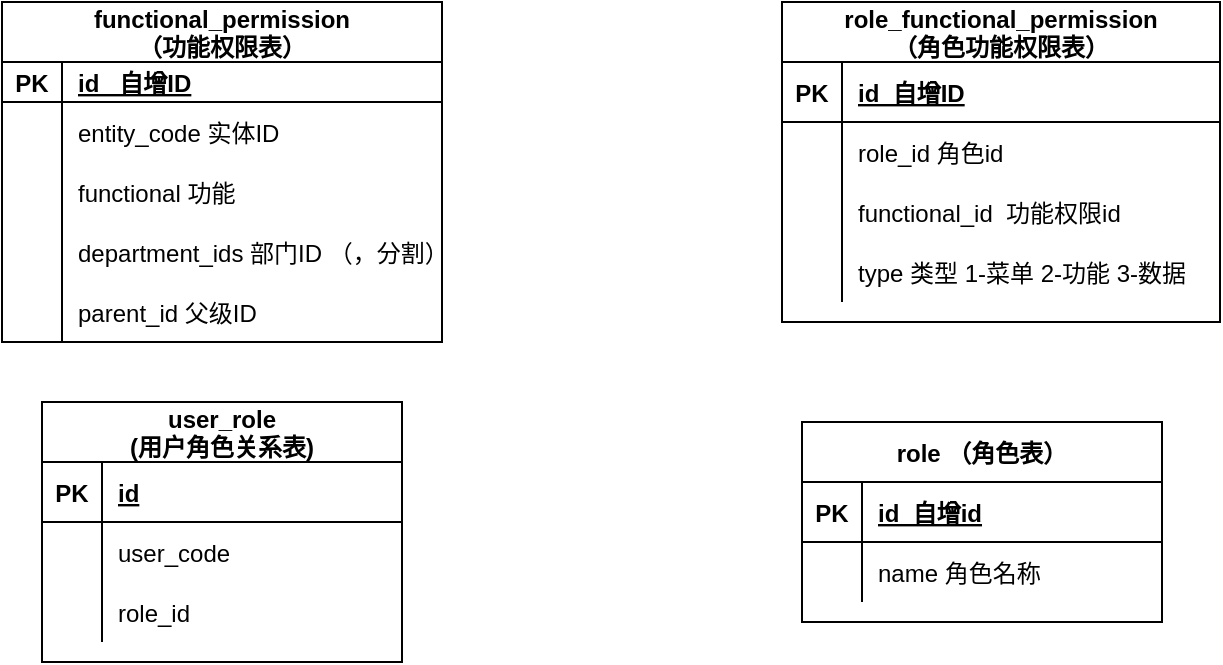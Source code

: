 <mxfile version="13.10.4" type="github">
  <diagram id="RQpqHFpnzPIUH-CM5aDS" name="Page-1">
    <mxGraphModel dx="922" dy="544" grid="1" gridSize="10" guides="1" tooltips="1" connect="1" arrows="1" fold="1" page="1" pageScale="1" pageWidth="827" pageHeight="1169" math="0" shadow="0">
      <root>
        <mxCell id="0" />
        <mxCell id="1" parent="0" />
        <mxCell id="1NheDvkulnPa5VNXS3Xh-5" value="functional_permission&#xa;（功能权限表）" style="shape=table;startSize=30;container=1;collapsible=1;childLayout=tableLayout;fixedRows=1;rowLines=0;fontStyle=1;align=center;resizeLast=1;" vertex="1" parent="1">
          <mxGeometry x="90" y="60" width="220" height="170" as="geometry" />
        </mxCell>
        <mxCell id="1NheDvkulnPa5VNXS3Xh-6" value="" style="shape=partialRectangle;collapsible=0;dropTarget=0;pointerEvents=0;fillColor=none;top=0;left=0;bottom=1;right=0;points=[[0,0.5],[1,0.5]];portConstraint=eastwest;" vertex="1" parent="1NheDvkulnPa5VNXS3Xh-5">
          <mxGeometry y="30" width="220" height="20" as="geometry" />
        </mxCell>
        <mxCell id="1NheDvkulnPa5VNXS3Xh-7" value="PK" style="shape=partialRectangle;connectable=0;fillColor=none;top=0;left=0;bottom=0;right=0;fontStyle=1;overflow=hidden;" vertex="1" parent="1NheDvkulnPa5VNXS3Xh-6">
          <mxGeometry width="30" height="20" as="geometry" />
        </mxCell>
        <mxCell id="1NheDvkulnPa5VNXS3Xh-8" value="id   自增ID" style="shape=partialRectangle;connectable=0;fillColor=none;top=0;left=0;bottom=0;right=0;align=left;spacingLeft=6;fontStyle=5;overflow=hidden;" vertex="1" parent="1NheDvkulnPa5VNXS3Xh-6">
          <mxGeometry x="30" width="190" height="20" as="geometry" />
        </mxCell>
        <mxCell id="1NheDvkulnPa5VNXS3Xh-9" value="" style="shape=partialRectangle;collapsible=0;dropTarget=0;pointerEvents=0;fillColor=none;top=0;left=0;bottom=0;right=0;points=[[0,0.5],[1,0.5]];portConstraint=eastwest;" vertex="1" parent="1NheDvkulnPa5VNXS3Xh-5">
          <mxGeometry y="50" width="220" height="30" as="geometry" />
        </mxCell>
        <mxCell id="1NheDvkulnPa5VNXS3Xh-10" value="" style="shape=partialRectangle;connectable=0;fillColor=none;top=0;left=0;bottom=0;right=0;editable=1;overflow=hidden;" vertex="1" parent="1NheDvkulnPa5VNXS3Xh-9">
          <mxGeometry width="30" height="30" as="geometry" />
        </mxCell>
        <mxCell id="1NheDvkulnPa5VNXS3Xh-11" value="entity_code 实体ID" style="shape=partialRectangle;connectable=0;fillColor=none;top=0;left=0;bottom=0;right=0;align=left;spacingLeft=6;overflow=hidden;" vertex="1" parent="1NheDvkulnPa5VNXS3Xh-9">
          <mxGeometry x="30" width="190" height="30" as="geometry" />
        </mxCell>
        <mxCell id="1NheDvkulnPa5VNXS3Xh-12" value="" style="shape=partialRectangle;collapsible=0;dropTarget=0;pointerEvents=0;fillColor=none;top=0;left=0;bottom=0;right=0;points=[[0,0.5],[1,0.5]];portConstraint=eastwest;" vertex="1" parent="1NheDvkulnPa5VNXS3Xh-5">
          <mxGeometry y="80" width="220" height="30" as="geometry" />
        </mxCell>
        <mxCell id="1NheDvkulnPa5VNXS3Xh-13" value="" style="shape=partialRectangle;connectable=0;fillColor=none;top=0;left=0;bottom=0;right=0;editable=1;overflow=hidden;" vertex="1" parent="1NheDvkulnPa5VNXS3Xh-12">
          <mxGeometry width="30" height="30" as="geometry" />
        </mxCell>
        <mxCell id="1NheDvkulnPa5VNXS3Xh-14" value="functional 功能" style="shape=partialRectangle;connectable=0;fillColor=none;top=0;left=0;bottom=0;right=0;align=left;spacingLeft=6;overflow=hidden;" vertex="1" parent="1NheDvkulnPa5VNXS3Xh-12">
          <mxGeometry x="30" width="190" height="30" as="geometry" />
        </mxCell>
        <mxCell id="1NheDvkulnPa5VNXS3Xh-15" value="" style="shape=partialRectangle;collapsible=0;dropTarget=0;pointerEvents=0;fillColor=none;top=0;left=0;bottom=0;right=0;points=[[0,0.5],[1,0.5]];portConstraint=eastwest;" vertex="1" parent="1NheDvkulnPa5VNXS3Xh-5">
          <mxGeometry y="110" width="220" height="30" as="geometry" />
        </mxCell>
        <mxCell id="1NheDvkulnPa5VNXS3Xh-16" value="" style="shape=partialRectangle;connectable=0;fillColor=none;top=0;left=0;bottom=0;right=0;editable=1;overflow=hidden;" vertex="1" parent="1NheDvkulnPa5VNXS3Xh-15">
          <mxGeometry width="30" height="30" as="geometry" />
        </mxCell>
        <mxCell id="1NheDvkulnPa5VNXS3Xh-17" value="department_ids 部门ID （，分割）" style="shape=partialRectangle;connectable=0;fillColor=none;top=0;left=0;bottom=0;right=0;align=left;spacingLeft=6;overflow=hidden;" vertex="1" parent="1NheDvkulnPa5VNXS3Xh-15">
          <mxGeometry x="30" width="190" height="30" as="geometry" />
        </mxCell>
        <mxCell id="1NheDvkulnPa5VNXS3Xh-47" style="shape=partialRectangle;collapsible=0;dropTarget=0;pointerEvents=0;fillColor=none;top=0;left=0;bottom=0;right=0;points=[[0,0.5],[1,0.5]];portConstraint=eastwest;" vertex="1" parent="1NheDvkulnPa5VNXS3Xh-5">
          <mxGeometry y="140" width="220" height="30" as="geometry" />
        </mxCell>
        <mxCell id="1NheDvkulnPa5VNXS3Xh-48" style="shape=partialRectangle;connectable=0;fillColor=none;top=0;left=0;bottom=0;right=0;editable=1;overflow=hidden;" vertex="1" parent="1NheDvkulnPa5VNXS3Xh-47">
          <mxGeometry width="30" height="30" as="geometry" />
        </mxCell>
        <mxCell id="1NheDvkulnPa5VNXS3Xh-49" value="parent_id 父级ID" style="shape=partialRectangle;connectable=0;fillColor=none;top=0;left=0;bottom=0;right=0;align=left;spacingLeft=6;overflow=hidden;" vertex="1" parent="1NheDvkulnPa5VNXS3Xh-47">
          <mxGeometry x="30" width="190" height="30" as="geometry" />
        </mxCell>
        <mxCell id="1NheDvkulnPa5VNXS3Xh-63" value="role_functional_permission&#xa;（角色功能权限表）" style="shape=table;startSize=30;container=1;collapsible=1;childLayout=tableLayout;fixedRows=1;rowLines=0;fontStyle=1;align=center;resizeLast=1;" vertex="1" parent="1">
          <mxGeometry x="480" y="60" width="219" height="160" as="geometry" />
        </mxCell>
        <mxCell id="1NheDvkulnPa5VNXS3Xh-64" value="" style="shape=partialRectangle;collapsible=0;dropTarget=0;pointerEvents=0;fillColor=none;top=0;left=0;bottom=1;right=0;points=[[0,0.5],[1,0.5]];portConstraint=eastwest;" vertex="1" parent="1NheDvkulnPa5VNXS3Xh-63">
          <mxGeometry y="30" width="219" height="30" as="geometry" />
        </mxCell>
        <mxCell id="1NheDvkulnPa5VNXS3Xh-65" value="PK" style="shape=partialRectangle;connectable=0;fillColor=none;top=0;left=0;bottom=0;right=0;fontStyle=1;overflow=hidden;" vertex="1" parent="1NheDvkulnPa5VNXS3Xh-64">
          <mxGeometry width="30" height="30" as="geometry" />
        </mxCell>
        <mxCell id="1NheDvkulnPa5VNXS3Xh-66" value="id  自增ID" style="shape=partialRectangle;connectable=0;fillColor=none;top=0;left=0;bottom=0;right=0;align=left;spacingLeft=6;fontStyle=5;overflow=hidden;" vertex="1" parent="1NheDvkulnPa5VNXS3Xh-64">
          <mxGeometry x="30" width="189" height="30" as="geometry" />
        </mxCell>
        <mxCell id="1NheDvkulnPa5VNXS3Xh-67" value="" style="shape=partialRectangle;collapsible=0;dropTarget=0;pointerEvents=0;fillColor=none;top=0;left=0;bottom=0;right=0;points=[[0,0.5],[1,0.5]];portConstraint=eastwest;" vertex="1" parent="1NheDvkulnPa5VNXS3Xh-63">
          <mxGeometry y="60" width="219" height="30" as="geometry" />
        </mxCell>
        <mxCell id="1NheDvkulnPa5VNXS3Xh-68" value="" style="shape=partialRectangle;connectable=0;fillColor=none;top=0;left=0;bottom=0;right=0;editable=1;overflow=hidden;" vertex="1" parent="1NheDvkulnPa5VNXS3Xh-67">
          <mxGeometry width="30" height="30" as="geometry" />
        </mxCell>
        <mxCell id="1NheDvkulnPa5VNXS3Xh-69" value="role_id 角色id" style="shape=partialRectangle;connectable=0;fillColor=none;top=0;left=0;bottom=0;right=0;align=left;spacingLeft=6;overflow=hidden;" vertex="1" parent="1NheDvkulnPa5VNXS3Xh-67">
          <mxGeometry x="30" width="189" height="30" as="geometry" />
        </mxCell>
        <mxCell id="1NheDvkulnPa5VNXS3Xh-70" value="" style="shape=partialRectangle;collapsible=0;dropTarget=0;pointerEvents=0;fillColor=none;top=0;left=0;bottom=0;right=0;points=[[0,0.5],[1,0.5]];portConstraint=eastwest;" vertex="1" parent="1NheDvkulnPa5VNXS3Xh-63">
          <mxGeometry y="90" width="219" height="30" as="geometry" />
        </mxCell>
        <mxCell id="1NheDvkulnPa5VNXS3Xh-71" value="" style="shape=partialRectangle;connectable=0;fillColor=none;top=0;left=0;bottom=0;right=0;editable=1;overflow=hidden;" vertex="1" parent="1NheDvkulnPa5VNXS3Xh-70">
          <mxGeometry width="30" height="30" as="geometry" />
        </mxCell>
        <mxCell id="1NheDvkulnPa5VNXS3Xh-72" value="functional_id  功能权限id" style="shape=partialRectangle;connectable=0;fillColor=none;top=0;left=0;bottom=0;right=0;align=left;spacingLeft=6;overflow=hidden;" vertex="1" parent="1NheDvkulnPa5VNXS3Xh-70">
          <mxGeometry x="30" width="189" height="30" as="geometry" />
        </mxCell>
        <mxCell id="1NheDvkulnPa5VNXS3Xh-73" value="" style="shape=partialRectangle;collapsible=0;dropTarget=0;pointerEvents=0;fillColor=none;top=0;left=0;bottom=0;right=0;points=[[0,0.5],[1,0.5]];portConstraint=eastwest;" vertex="1" parent="1NheDvkulnPa5VNXS3Xh-63">
          <mxGeometry y="120" width="219" height="30" as="geometry" />
        </mxCell>
        <mxCell id="1NheDvkulnPa5VNXS3Xh-74" value="" style="shape=partialRectangle;connectable=0;fillColor=none;top=0;left=0;bottom=0;right=0;editable=1;overflow=hidden;" vertex="1" parent="1NheDvkulnPa5VNXS3Xh-73">
          <mxGeometry width="30" height="30" as="geometry" />
        </mxCell>
        <mxCell id="1NheDvkulnPa5VNXS3Xh-75" value="type 类型 1-菜单 2-功能 3-数据" style="shape=partialRectangle;connectable=0;fillColor=none;top=0;left=0;bottom=0;right=0;align=left;spacingLeft=6;overflow=hidden;" vertex="1" parent="1NheDvkulnPa5VNXS3Xh-73">
          <mxGeometry x="30" width="189" height="30" as="geometry" />
        </mxCell>
        <mxCell id="1NheDvkulnPa5VNXS3Xh-76" value="role （角色表）" style="shape=table;startSize=30;container=1;collapsible=1;childLayout=tableLayout;fixedRows=1;rowLines=0;fontStyle=1;align=center;resizeLast=1;" vertex="1" parent="1">
          <mxGeometry x="490" y="270" width="180" height="100" as="geometry" />
        </mxCell>
        <mxCell id="1NheDvkulnPa5VNXS3Xh-77" value="" style="shape=partialRectangle;collapsible=0;dropTarget=0;pointerEvents=0;fillColor=none;top=0;left=0;bottom=1;right=0;points=[[0,0.5],[1,0.5]];portConstraint=eastwest;" vertex="1" parent="1NheDvkulnPa5VNXS3Xh-76">
          <mxGeometry y="30" width="180" height="30" as="geometry" />
        </mxCell>
        <mxCell id="1NheDvkulnPa5VNXS3Xh-78" value="PK" style="shape=partialRectangle;connectable=0;fillColor=none;top=0;left=0;bottom=0;right=0;fontStyle=1;overflow=hidden;" vertex="1" parent="1NheDvkulnPa5VNXS3Xh-77">
          <mxGeometry width="30" height="30" as="geometry" />
        </mxCell>
        <mxCell id="1NheDvkulnPa5VNXS3Xh-79" value="id  自增id" style="shape=partialRectangle;connectable=0;fillColor=none;top=0;left=0;bottom=0;right=0;align=left;spacingLeft=6;fontStyle=5;overflow=hidden;" vertex="1" parent="1NheDvkulnPa5VNXS3Xh-77">
          <mxGeometry x="30" width="150" height="30" as="geometry" />
        </mxCell>
        <mxCell id="1NheDvkulnPa5VNXS3Xh-80" value="" style="shape=partialRectangle;collapsible=0;dropTarget=0;pointerEvents=0;fillColor=none;top=0;left=0;bottom=0;right=0;points=[[0,0.5],[1,0.5]];portConstraint=eastwest;" vertex="1" parent="1NheDvkulnPa5VNXS3Xh-76">
          <mxGeometry y="60" width="180" height="30" as="geometry" />
        </mxCell>
        <mxCell id="1NheDvkulnPa5VNXS3Xh-81" value="" style="shape=partialRectangle;connectable=0;fillColor=none;top=0;left=0;bottom=0;right=0;editable=1;overflow=hidden;" vertex="1" parent="1NheDvkulnPa5VNXS3Xh-80">
          <mxGeometry width="30" height="30" as="geometry" />
        </mxCell>
        <mxCell id="1NheDvkulnPa5VNXS3Xh-82" value="name 角色名称" style="shape=partialRectangle;connectable=0;fillColor=none;top=0;left=0;bottom=0;right=0;align=left;spacingLeft=6;overflow=hidden;" vertex="1" parent="1NheDvkulnPa5VNXS3Xh-80">
          <mxGeometry x="30" width="150" height="30" as="geometry" />
        </mxCell>
        <mxCell id="1NheDvkulnPa5VNXS3Xh-89" value="user_role &#xa;(用户角色关系表)" style="shape=table;startSize=30;container=1;collapsible=1;childLayout=tableLayout;fixedRows=1;rowLines=0;fontStyle=1;align=center;resizeLast=1;" vertex="1" parent="1">
          <mxGeometry x="110" y="260" width="180" height="130" as="geometry" />
        </mxCell>
        <mxCell id="1NheDvkulnPa5VNXS3Xh-90" value="" style="shape=partialRectangle;collapsible=0;dropTarget=0;pointerEvents=0;fillColor=none;top=0;left=0;bottom=1;right=0;points=[[0,0.5],[1,0.5]];portConstraint=eastwest;" vertex="1" parent="1NheDvkulnPa5VNXS3Xh-89">
          <mxGeometry y="30" width="180" height="30" as="geometry" />
        </mxCell>
        <mxCell id="1NheDvkulnPa5VNXS3Xh-91" value="PK" style="shape=partialRectangle;connectable=0;fillColor=none;top=0;left=0;bottom=0;right=0;fontStyle=1;overflow=hidden;" vertex="1" parent="1NheDvkulnPa5VNXS3Xh-90">
          <mxGeometry width="30" height="30" as="geometry" />
        </mxCell>
        <mxCell id="1NheDvkulnPa5VNXS3Xh-92" value="id" style="shape=partialRectangle;connectable=0;fillColor=none;top=0;left=0;bottom=0;right=0;align=left;spacingLeft=6;fontStyle=5;overflow=hidden;" vertex="1" parent="1NheDvkulnPa5VNXS3Xh-90">
          <mxGeometry x="30" width="150" height="30" as="geometry" />
        </mxCell>
        <mxCell id="1NheDvkulnPa5VNXS3Xh-93" value="" style="shape=partialRectangle;collapsible=0;dropTarget=0;pointerEvents=0;fillColor=none;top=0;left=0;bottom=0;right=0;points=[[0,0.5],[1,0.5]];portConstraint=eastwest;" vertex="1" parent="1NheDvkulnPa5VNXS3Xh-89">
          <mxGeometry y="60" width="180" height="30" as="geometry" />
        </mxCell>
        <mxCell id="1NheDvkulnPa5VNXS3Xh-94" value="" style="shape=partialRectangle;connectable=0;fillColor=none;top=0;left=0;bottom=0;right=0;editable=1;overflow=hidden;" vertex="1" parent="1NheDvkulnPa5VNXS3Xh-93">
          <mxGeometry width="30" height="30" as="geometry" />
        </mxCell>
        <mxCell id="1NheDvkulnPa5VNXS3Xh-95" value="user_code" style="shape=partialRectangle;connectable=0;fillColor=none;top=0;left=0;bottom=0;right=0;align=left;spacingLeft=6;overflow=hidden;" vertex="1" parent="1NheDvkulnPa5VNXS3Xh-93">
          <mxGeometry x="30" width="150" height="30" as="geometry" />
        </mxCell>
        <mxCell id="1NheDvkulnPa5VNXS3Xh-96" value="" style="shape=partialRectangle;collapsible=0;dropTarget=0;pointerEvents=0;fillColor=none;top=0;left=0;bottom=0;right=0;points=[[0,0.5],[1,0.5]];portConstraint=eastwest;" vertex="1" parent="1NheDvkulnPa5VNXS3Xh-89">
          <mxGeometry y="90" width="180" height="30" as="geometry" />
        </mxCell>
        <mxCell id="1NheDvkulnPa5VNXS3Xh-97" value="" style="shape=partialRectangle;connectable=0;fillColor=none;top=0;left=0;bottom=0;right=0;editable=1;overflow=hidden;" vertex="1" parent="1NheDvkulnPa5VNXS3Xh-96">
          <mxGeometry width="30" height="30" as="geometry" />
        </mxCell>
        <mxCell id="1NheDvkulnPa5VNXS3Xh-98" value="role_id" style="shape=partialRectangle;connectable=0;fillColor=none;top=0;left=0;bottom=0;right=0;align=left;spacingLeft=6;overflow=hidden;" vertex="1" parent="1NheDvkulnPa5VNXS3Xh-96">
          <mxGeometry x="30" width="150" height="30" as="geometry" />
        </mxCell>
      </root>
    </mxGraphModel>
  </diagram>
</mxfile>
